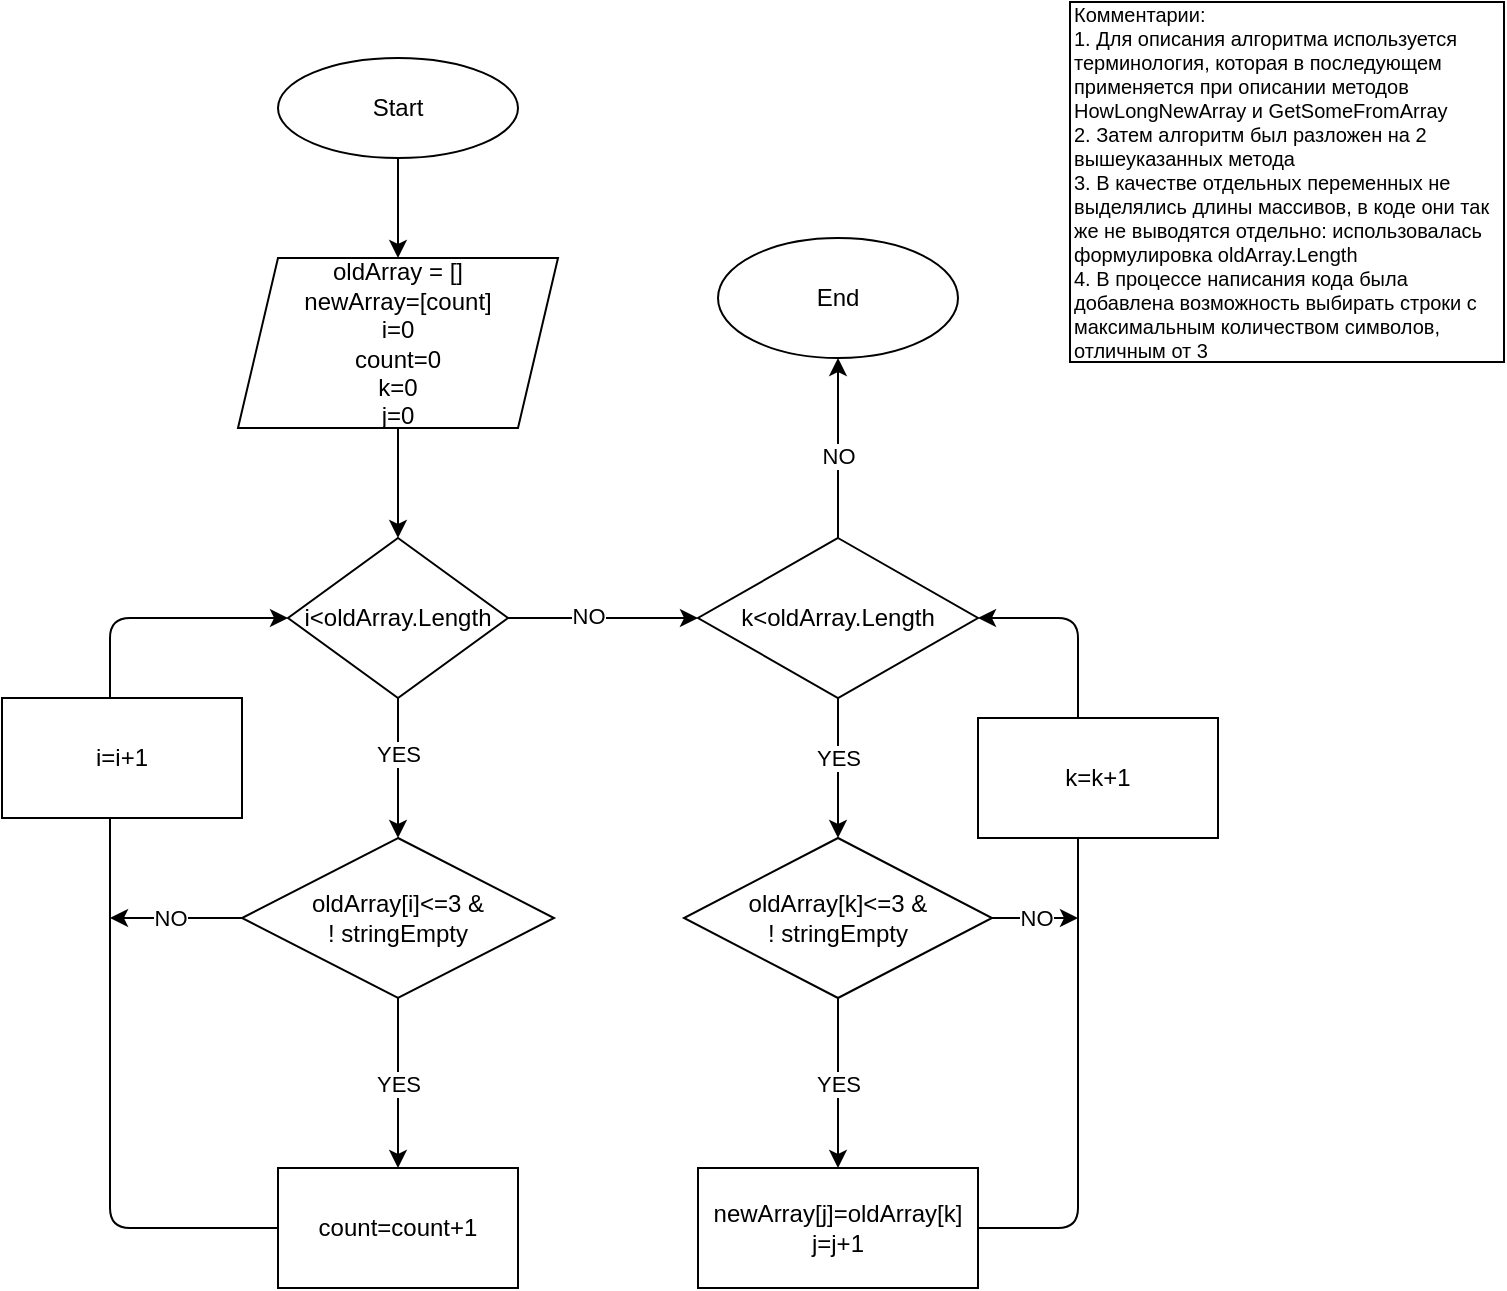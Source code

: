 <mxfile>
    <diagram id="GT7UdlYzRpC4ruX3lB84" name="Страница 1">
        <mxGraphModel dx="734" dy="288" grid="1" gridSize="10" guides="1" tooltips="1" connect="1" arrows="1" fold="1" page="1" pageScale="1" pageWidth="827" pageHeight="1169" math="0" shadow="0">
            <root>
                <mxCell id="0"/>
                <mxCell id="1" parent="0"/>
                <mxCell id="2" value="" style="edgeStyle=none;html=1;" parent="1" source="3" target="6" edge="1">
                    <mxGeometry relative="1" as="geometry"/>
                </mxCell>
                <mxCell id="3" value="Start" style="ellipse;whiteSpace=wrap;html=1;" parent="1" vertex="1">
                    <mxGeometry x="164" y="68" width="120" height="50" as="geometry"/>
                </mxCell>
                <mxCell id="4" value="" style="edgeStyle=none;html=1;startArrow=none;" parent="1" source="19" target="11" edge="1">
                    <mxGeometry relative="1" as="geometry"/>
                </mxCell>
                <mxCell id="5" value="YES" style="edgeLabel;html=1;align=center;verticalAlign=middle;resizable=0;points=[];" parent="4" vertex="1" connectable="0">
                    <mxGeometry x="-0.2" relative="1" as="geometry">
                        <mxPoint as="offset"/>
                    </mxGeometry>
                </mxCell>
                <mxCell id="6" value="oldArray = []&lt;br&gt;newArray=[count]&lt;br&gt;i=0&lt;br&gt;count=0&lt;br&gt;k=0&lt;br&gt;j=0" style="shape=parallelogram;perimeter=parallelogramPerimeter;whiteSpace=wrap;html=1;fixedSize=1;" parent="1" vertex="1">
                    <mxGeometry x="144" y="168" width="160" height="85" as="geometry"/>
                </mxCell>
                <mxCell id="7" value="YES" style="edgeStyle=none;html=1;" parent="1" source="11" target="13" edge="1">
                    <mxGeometry relative="1" as="geometry"/>
                </mxCell>
                <mxCell id="8" value="" style="edgeStyle=none;html=1;exitX=1;exitY=0.5;exitDx=0;exitDy=0;" parent="1" source="19" target="24" edge="1">
                    <mxGeometry relative="1" as="geometry">
                        <Array as="points">
                            <mxPoint x="304" y="348"/>
                            <mxPoint x="324" y="348"/>
                        </Array>
                    </mxGeometry>
                </mxCell>
                <mxCell id="9" value="NO" style="edgeLabel;html=1;align=center;verticalAlign=middle;resizable=0;points=[];" parent="8" vertex="1" connectable="0">
                    <mxGeometry x="-0.167" y="1" relative="1" as="geometry">
                        <mxPoint as="offset"/>
                    </mxGeometry>
                </mxCell>
                <mxCell id="10" value="NO" style="edgeStyle=none;html=1;exitX=0;exitY=0.5;exitDx=0;exitDy=0;" parent="1" source="11" edge="1">
                    <mxGeometry x="0.091" relative="1" as="geometry">
                        <mxPoint x="80" y="498" as="targetPoint"/>
                        <mxPoint as="offset"/>
                    </mxGeometry>
                </mxCell>
                <mxCell id="31" style="edgeStyle=none;html=1;exitX=1;exitY=0.5;exitDx=0;exitDy=0;fontSize=10;" edge="1" parent="1" source="11">
                    <mxGeometry relative="1" as="geometry">
                        <mxPoint x="264.222" y="497.778" as="targetPoint"/>
                    </mxGeometry>
                </mxCell>
                <mxCell id="11" value="oldArray[i]&amp;lt;=3 &amp;amp; &lt;br&gt;! stringEmpty" style="rhombus;whiteSpace=wrap;html=1;" parent="1" vertex="1">
                    <mxGeometry x="146" y="458" width="156" height="80" as="geometry"/>
                </mxCell>
                <mxCell id="12" style="edgeStyle=none;html=1;exitX=0;exitY=0.5;exitDx=0;exitDy=0;entryX=0;entryY=0.5;entryDx=0;entryDy=0;" parent="1" source="13" target="19" edge="1">
                    <mxGeometry relative="1" as="geometry">
                        <mxPoint x="134" y="363" as="sourcePoint"/>
                        <mxPoint x="184" y="498" as="targetPoint"/>
                        <Array as="points">
                            <mxPoint x="80" y="653"/>
                            <mxPoint x="80" y="580"/>
                            <mxPoint x="80" y="530"/>
                            <mxPoint x="80" y="348"/>
                            <mxPoint x="154" y="348"/>
                        </Array>
                    </mxGeometry>
                </mxCell>
                <mxCell id="13" value="count=count+1&lt;br&gt;" style="whiteSpace=wrap;html=1;" parent="1" vertex="1">
                    <mxGeometry x="164" y="623" width="120" height="60" as="geometry"/>
                </mxCell>
                <mxCell id="14" value="YES" style="edgeStyle=none;html=1;" parent="1" source="16" target="18" edge="1">
                    <mxGeometry relative="1" as="geometry"/>
                </mxCell>
                <mxCell id="15" value="NO" style="edgeStyle=none;html=1;exitX=1;exitY=0.5;exitDx=0;exitDy=0;" parent="1" source="16" edge="1">
                    <mxGeometry relative="1" as="geometry">
                        <mxPoint x="564" y="498" as="targetPoint"/>
                    </mxGeometry>
                </mxCell>
                <mxCell id="16" value="oldArray[k]&amp;lt;=3 &amp;amp;&lt;br&gt;! stringEmpty" style="rhombus;whiteSpace=wrap;html=1;" parent="1" vertex="1">
                    <mxGeometry x="367" y="458" width="154" height="80" as="geometry"/>
                </mxCell>
                <mxCell id="17" style="edgeStyle=none;html=1;exitX=1;exitY=0.5;exitDx=0;exitDy=0;entryX=1;entryY=0.5;entryDx=0;entryDy=0;" parent="1" source="18" target="24" edge="1">
                    <mxGeometry relative="1" as="geometry">
                        <mxPoint x="534" y="523" as="targetPoint"/>
                        <Array as="points">
                            <mxPoint x="564" y="653"/>
                            <mxPoint x="564" y="438"/>
                            <mxPoint x="564" y="348"/>
                        </Array>
                    </mxGeometry>
                </mxCell>
                <mxCell id="18" value="newArray[j]=oldArray[k]&lt;br&gt;j=j+1" style="whiteSpace=wrap;html=1;" parent="1" vertex="1">
                    <mxGeometry x="374" y="623" width="140" height="60" as="geometry"/>
                </mxCell>
                <mxCell id="28" style="edgeStyle=none;html=1;exitX=0.5;exitY=0;exitDx=0;exitDy=0;" edge="1" parent="1" source="19">
                    <mxGeometry relative="1" as="geometry">
                        <mxPoint x="224" y="308" as="targetPoint"/>
                    </mxGeometry>
                </mxCell>
                <mxCell id="29" style="edgeStyle=none;html=1;exitX=0.5;exitY=1;exitDx=0;exitDy=0;entryX=0.5;entryY=0;entryDx=0;entryDy=0;" edge="1" parent="1" source="6" target="19">
                    <mxGeometry relative="1" as="geometry">
                        <mxPoint x="144" y="278" as="targetPoint"/>
                        <mxPoint x="224" y="278" as="sourcePoint"/>
                    </mxGeometry>
                </mxCell>
                <mxCell id="19" value="i&amp;lt;oldArray.Length" style="rhombus;whiteSpace=wrap;html=1;" parent="1" vertex="1">
                    <mxGeometry x="169" y="308" width="110" height="80" as="geometry"/>
                </mxCell>
                <mxCell id="21" value="YES" style="edgeStyle=none;html=1;" parent="1" source="24" target="16" edge="1">
                    <mxGeometry x="-0.143" relative="1" as="geometry">
                        <mxPoint as="offset"/>
                    </mxGeometry>
                </mxCell>
                <mxCell id="22" value="" style="edgeStyle=none;html=1;" parent="1" source="24" edge="1">
                    <mxGeometry relative="1" as="geometry">
                        <mxPoint x="444" y="218" as="targetPoint"/>
                    </mxGeometry>
                </mxCell>
                <mxCell id="23" value="NO" style="edgeLabel;html=1;align=center;verticalAlign=middle;resizable=0;points=[];" parent="22" vertex="1" connectable="0">
                    <mxGeometry x="-0.093" relative="1" as="geometry">
                        <mxPoint as="offset"/>
                    </mxGeometry>
                </mxCell>
                <mxCell id="24" value="&lt;span&gt;k&amp;lt;oldArray.Length&lt;/span&gt;" style="rhombus;whiteSpace=wrap;html=1;" parent="1" vertex="1">
                    <mxGeometry x="374" y="308" width="140" height="80" as="geometry"/>
                </mxCell>
                <mxCell id="25" value="&lt;span&gt;k=k+1&lt;/span&gt;" style="rounded=0;whiteSpace=wrap;html=1;" parent="1" vertex="1">
                    <mxGeometry x="514" y="398" width="120" height="60" as="geometry"/>
                </mxCell>
                <mxCell id="26" value="&lt;span&gt;i=i+1&lt;/span&gt;" style="rounded=0;whiteSpace=wrap;html=1;" parent="1" vertex="1">
                    <mxGeometry x="26" y="388" width="120" height="60" as="geometry"/>
                </mxCell>
                <mxCell id="27" value="End" style="ellipse;whiteSpace=wrap;html=1;" parent="1" vertex="1">
                    <mxGeometry x="384" y="158" width="120" height="60" as="geometry"/>
                </mxCell>
                <mxCell id="30" value="&lt;div&gt;&lt;span&gt;Комментарии:&lt;/span&gt;&lt;/div&gt;&lt;div&gt;&lt;span&gt;1. Для описания алгоритма используется терминология, которая в последующем применяется при описании методов HowLongNewArray и GetSomeFromArray&lt;/span&gt;&lt;/div&gt;&lt;div&gt;&lt;span&gt;2. Затем алгоритм был разложен на 2 вышеуказанных метода&lt;/span&gt;&lt;/div&gt;&lt;div&gt;&lt;span&gt;3. В качестве отдельных переменных не выделялись длины массивов, в коде они так же не выводятся отдельно: использовалась формулировка oldArray.Length&lt;/span&gt;&lt;/div&gt;&lt;div&gt;&lt;span&gt;4. В процессе написания кода была добавлена возможность выбирать строки с максимальным количеством символов, отличным от 3&lt;/span&gt;&lt;/div&gt;" style="rounded=0;whiteSpace=wrap;html=1;fontSize=10;align=left;" vertex="1" parent="1">
                    <mxGeometry x="560" y="40" width="217" height="180" as="geometry"/>
                </mxCell>
            </root>
        </mxGraphModel>
    </diagram>
</mxfile>